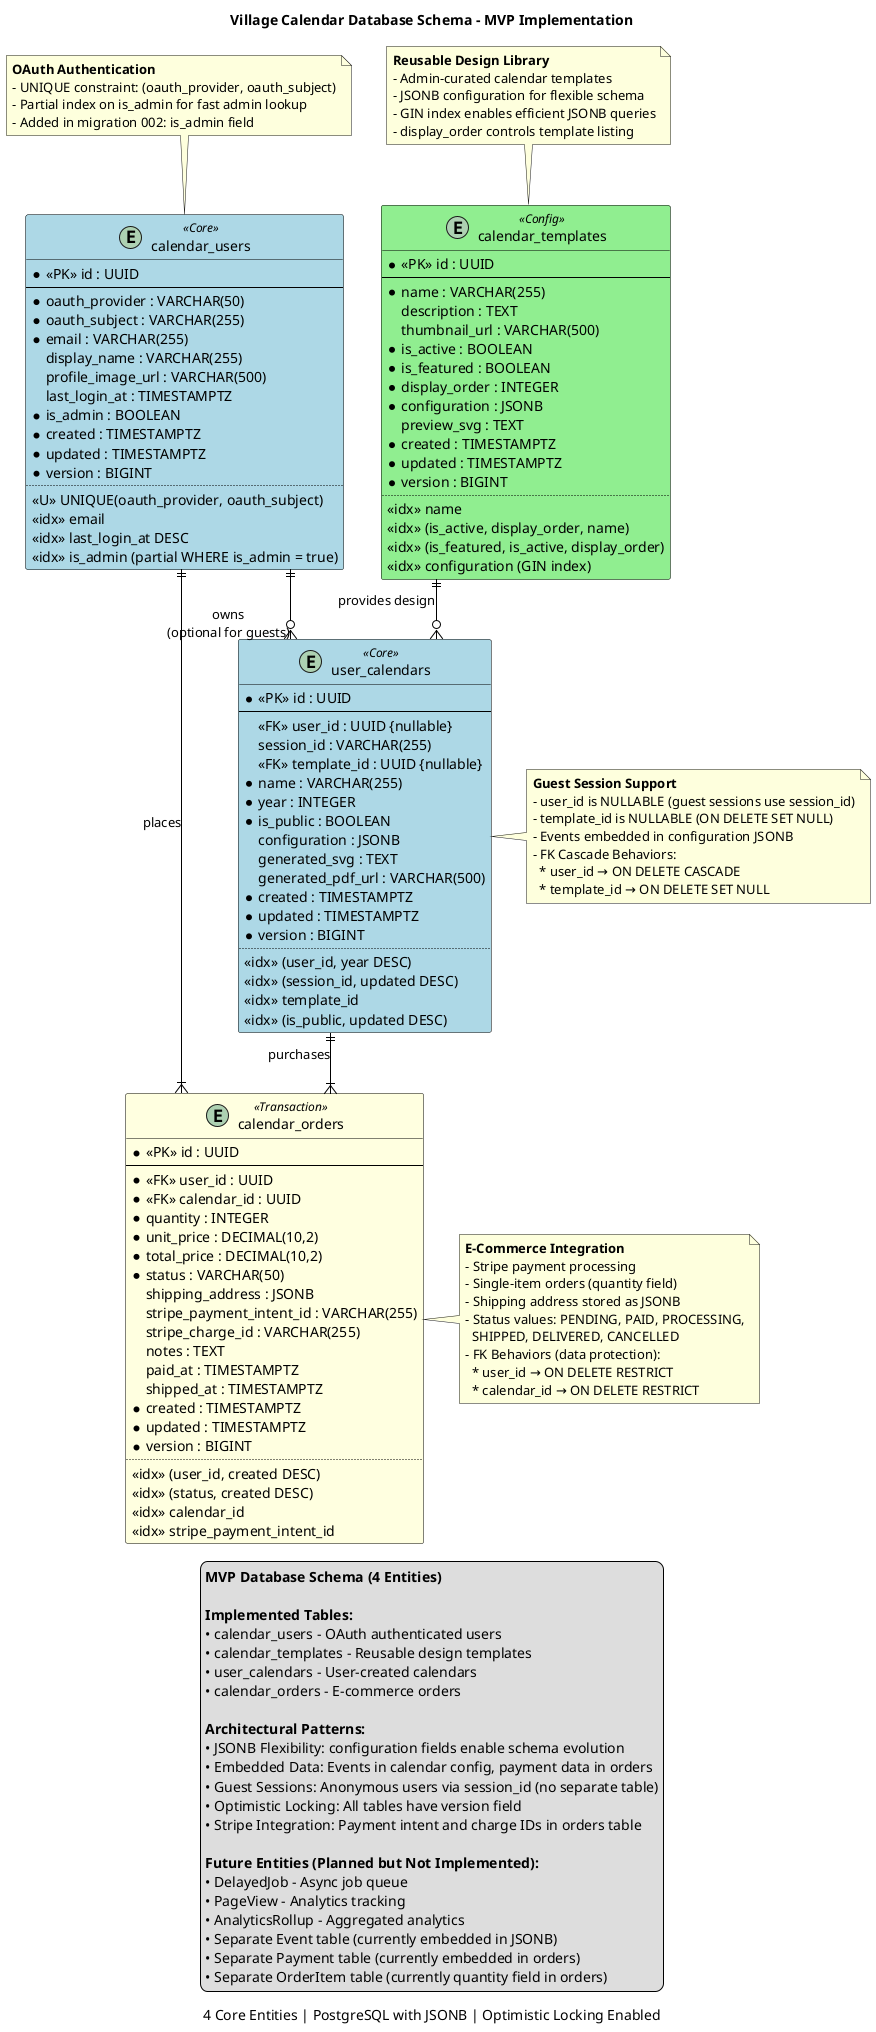 @startuml database_erd

!define Table(name,desc) class name as "desc" << (T,#FFAAAA) >>
!define primary_key(x) <b><<PK>> x</b>
!define foreign_key(x) <u><<FK>> x</u>
!define unique(x) <<U>> x
!define not_null(x) <b>x</b>

' Title and Description
title Village Calendar Database Schema - MVP Implementation
caption 4 Core Entities | PostgreSQL with JSONB | Optimistic Locking Enabled

' Styling
skinparam linetype ortho
skinparam packageStyle rectangle
skinparam class {
    BackgroundColor<<Core>> LightBlue
    BackgroundColor<<Config>> LightGreen
    BackgroundColor<<Transaction>> LightYellow
    BorderColor Black
    ArrowColor Black
}

' ============================================================
' ENTITY DEFINITIONS
' ============================================================

entity "calendar_users" as users <<Core>> {
  * <<PK>> id : UUID
  --
  * oauth_provider : VARCHAR(50)
  * oauth_subject : VARCHAR(255)
  * email : VARCHAR(255)
  display_name : VARCHAR(255)
  profile_image_url : VARCHAR(500)
  last_login_at : TIMESTAMPTZ
  * is_admin : BOOLEAN
  * created : TIMESTAMPTZ
  * updated : TIMESTAMPTZ
  * version : BIGINT
  ..
  <<U>> UNIQUE(oauth_provider, oauth_subject)
  <<idx>> email
  <<idx>> last_login_at DESC
  <<idx>> is_admin (partial WHERE is_admin = true)
}

entity "calendar_templates" as templates <<Config>> {
  * <<PK>> id : UUID
  --
  * name : VARCHAR(255)
  description : TEXT
  thumbnail_url : VARCHAR(500)
  * is_active : BOOLEAN
  * is_featured : BOOLEAN
  * display_order : INTEGER
  * configuration : JSONB
  preview_svg : TEXT
  * created : TIMESTAMPTZ
  * updated : TIMESTAMPTZ
  * version : BIGINT
  ..
  <<idx>> name
  <<idx>> (is_active, display_order, name)
  <<idx>> (is_featured, is_active, display_order)
  <<idx>> configuration (GIN index)
}

entity "user_calendars" as calendars <<Core>> {
  * <<PK>> id : UUID
  --
  <<FK>> user_id : UUID {nullable}
  session_id : VARCHAR(255)
  <<FK>> template_id : UUID {nullable}
  * name : VARCHAR(255)
  * year : INTEGER
  * is_public : BOOLEAN
  configuration : JSONB
  generated_svg : TEXT
  generated_pdf_url : VARCHAR(500)
  * created : TIMESTAMPTZ
  * updated : TIMESTAMPTZ
  * version : BIGINT
  ..
  <<idx>> (user_id, year DESC)
  <<idx>> (session_id, updated DESC)
  <<idx>> template_id
  <<idx>> (is_public, updated DESC)
}

entity "calendar_orders" as orders <<Transaction>> {
  * <<PK>> id : UUID
  --
  * <<FK>> user_id : UUID
  * <<FK>> calendar_id : UUID
  * quantity : INTEGER
  * unit_price : DECIMAL(10,2)
  * total_price : DECIMAL(10,2)
  * status : VARCHAR(50)
  shipping_address : JSONB
  stripe_payment_intent_id : VARCHAR(255)
  stripe_charge_id : VARCHAR(255)
  notes : TEXT
  paid_at : TIMESTAMPTZ
  shipped_at : TIMESTAMPTZ
  * created : TIMESTAMPTZ
  * updated : TIMESTAMPTZ
  * version : BIGINT
  ..
  <<idx>> (user_id, created DESC)
  <<idx>> (status, created DESC)
  <<idx>> calendar_id
  <<idx>> stripe_payment_intent_id
}

' ============================================================
' RELATIONSHIPS
' ============================================================

' CalendarUser → UserCalendar (one-to-many, optional for guest sessions)
users ||--o{ calendars : "owns\n(optional for guests)"

' CalendarTemplate → UserCalendar (one-to-many, optional)
templates ||--o{ calendars : "provides design"

' CalendarUser → CalendarOrder (one-to-many, required)
users ||--|{ orders : "places"

' UserCalendar → CalendarOrder (one-to-many, required)
calendars ||--|{ orders : "purchases"

' ============================================================
' NOTES AND ANNOTATIONS
' ============================================================

note top of users
  **OAuth Authentication**
  - UNIQUE constraint: (oauth_provider, oauth_subject)
  - Partial index on is_admin for fast admin lookup
  - Added in migration 002: is_admin field
end note

note top of templates
  **Reusable Design Library**
  - Admin-curated calendar templates
  - JSONB configuration for flexible schema
  - GIN index enables efficient JSONB queries
  - display_order controls template listing
end note

note right of calendars
  **Guest Session Support**
  - user_id is NULLABLE (guest sessions use session_id)
  - template_id is NULLABLE (ON DELETE SET NULL)
  - Events embedded in configuration JSONB
  - FK Cascade Behaviors:
    * user_id → ON DELETE CASCADE
    * template_id → ON DELETE SET NULL
end note

note right of orders
  **E-Commerce Integration**
  - Stripe payment processing
  - Single-item orders (quantity field)
  - Shipping address stored as JSONB
  - Status values: PENDING, PAID, PROCESSING,
    SHIPPED, DELIVERED, CANCELLED
  - FK Behaviors (data protection):
    * user_id → ON DELETE RESTRICT
    * calendar_id → ON DELETE RESTRICT
end note

legend bottom
  **MVP Database Schema (4 Entities)**

  **Implemented Tables:**
  • calendar_users - OAuth authenticated users
  • calendar_templates - Reusable design templates
  • user_calendars - User-created calendars
  • calendar_orders - E-commerce orders

  **Architectural Patterns:**
  • JSONB Flexibility: configuration fields enable schema evolution
  • Embedded Data: Events in calendar config, payment data in orders
  • Guest Sessions: Anonymous users via session_id (no separate table)
  • Optimistic Locking: All tables have version field
  • Stripe Integration: Payment intent and charge IDs in orders table

  **Future Entities (Planned but Not Implemented):**
  • DelayedJob - Async job queue
  • PageView - Analytics tracking
  • AnalyticsRollup - Aggregated analytics
  • Separate Event table (currently embedded in JSONB)
  • Separate Payment table (currently embedded in orders)
  • Separate OrderItem table (currently quantity field in orders)
endlegend

@enduml
